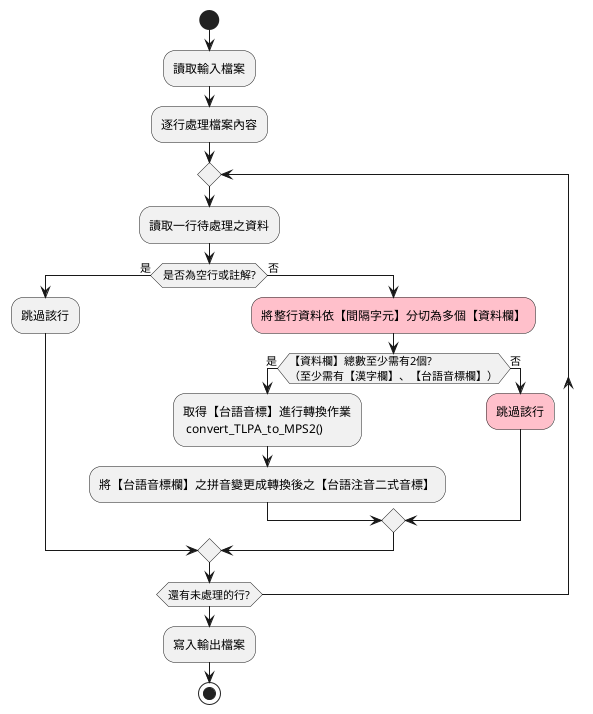 @startuml
start
:讀取輸入檔案;
:逐行處理檔案內容;
repeat
  :讀取一行待處理之資料;
  if (是否為空行或註解?) then (是)
    :跳過該行;
  else (否)
    #pink:將整行資料依【間隔字元】分切為多個【資料欄】;
    if (【資料欄】總數至少需有2個?\n（至少需有【漢字欄】、【台語音標欄】）) then (是)
      :取得【台語音標】進行轉換作業\n convert_TLPA_to_MPS2();
      :將【台語音標欄】之拼音變更成轉換後之【台語注音二式音標】;
    else (否)
      #pink:跳過該行;
    endif
  endif
repeat while (還有未處理的行?)
:寫入輸出檔案;
stop
@enduml
